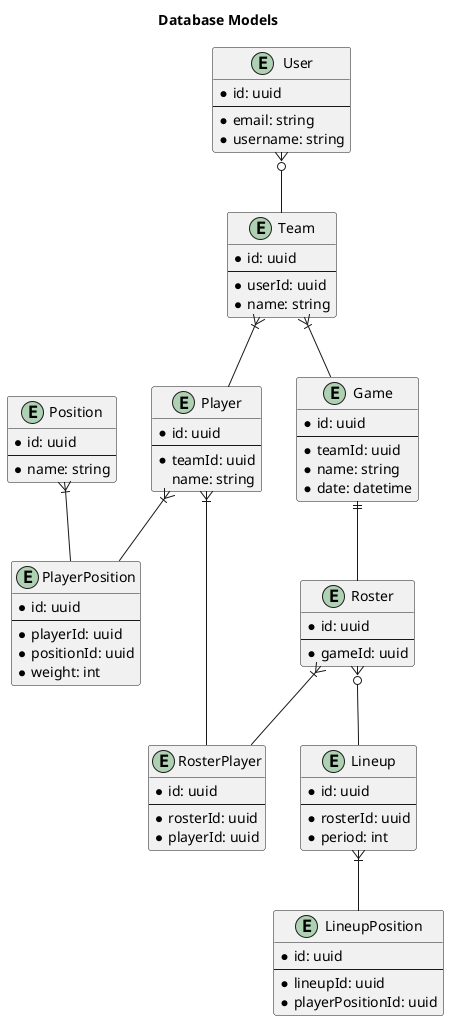 @startuml db

title Database Models

entity Position {
  *id: uuid
  ---
  *name: string
}

entity User {
  *id: uuid
  ---
  *email: string
  *username: string
}

entity Team {
  *id: uuid
  ---
  *userId: uuid
  *name: string
}

entity Player {
  *id: uuid
  ---
  *teamId: uuid
  name: string
}

entity PlayerPosition {
  *id: uuid
  ---
  *playerId: uuid
  *positionId: uuid
  *weight: int
}

entity Game {
  *id: uuid
  ---
  *teamId: uuid
  *name: string
  *date: datetime
}

entity Roster {
  *id: uuid
  ---
  *gameId: uuid
}

entity RosterPlayer {
  *id: uuid
  ---
  *rosterId: uuid
  *playerId: uuid
}

entity Lineup {
  *id: uuid
  ---
  *rosterId: uuid
  *period: int
}

entity LineupPosition {
  *id: uuid
  ---
  *lineupId: uuid
  *playerPositionId: uuid
}

User }o-- Team
Team }|-- Game
Team }|-- Player
Game ||-- Roster
Roster }|-- RosterPlayer
Player }|-- RosterPlayer
Position }|-- PlayerPosition
Player }|-- PlayerPosition
Roster }o-- Lineup
Lineup }|-- LineupPosition

@enduml